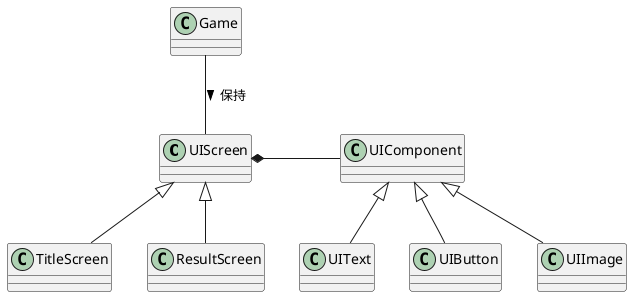 @startuml

class UIScreen {}
class TitleScreen {}
class ResultScreen {}

class UIComponent {}
class UIText {}
class UIButton {}
class UIImage {}

class Game {}

UIComponent <|-- UIText
UIComponent <|-- UIButton
UIComponent <|-- UIImage

UIScreen <|-- TitleScreen
UIScreen <|-- ResultScreen

UIScreen *- UIComponent
Game -- UIScreen: 保持 >

@enduml